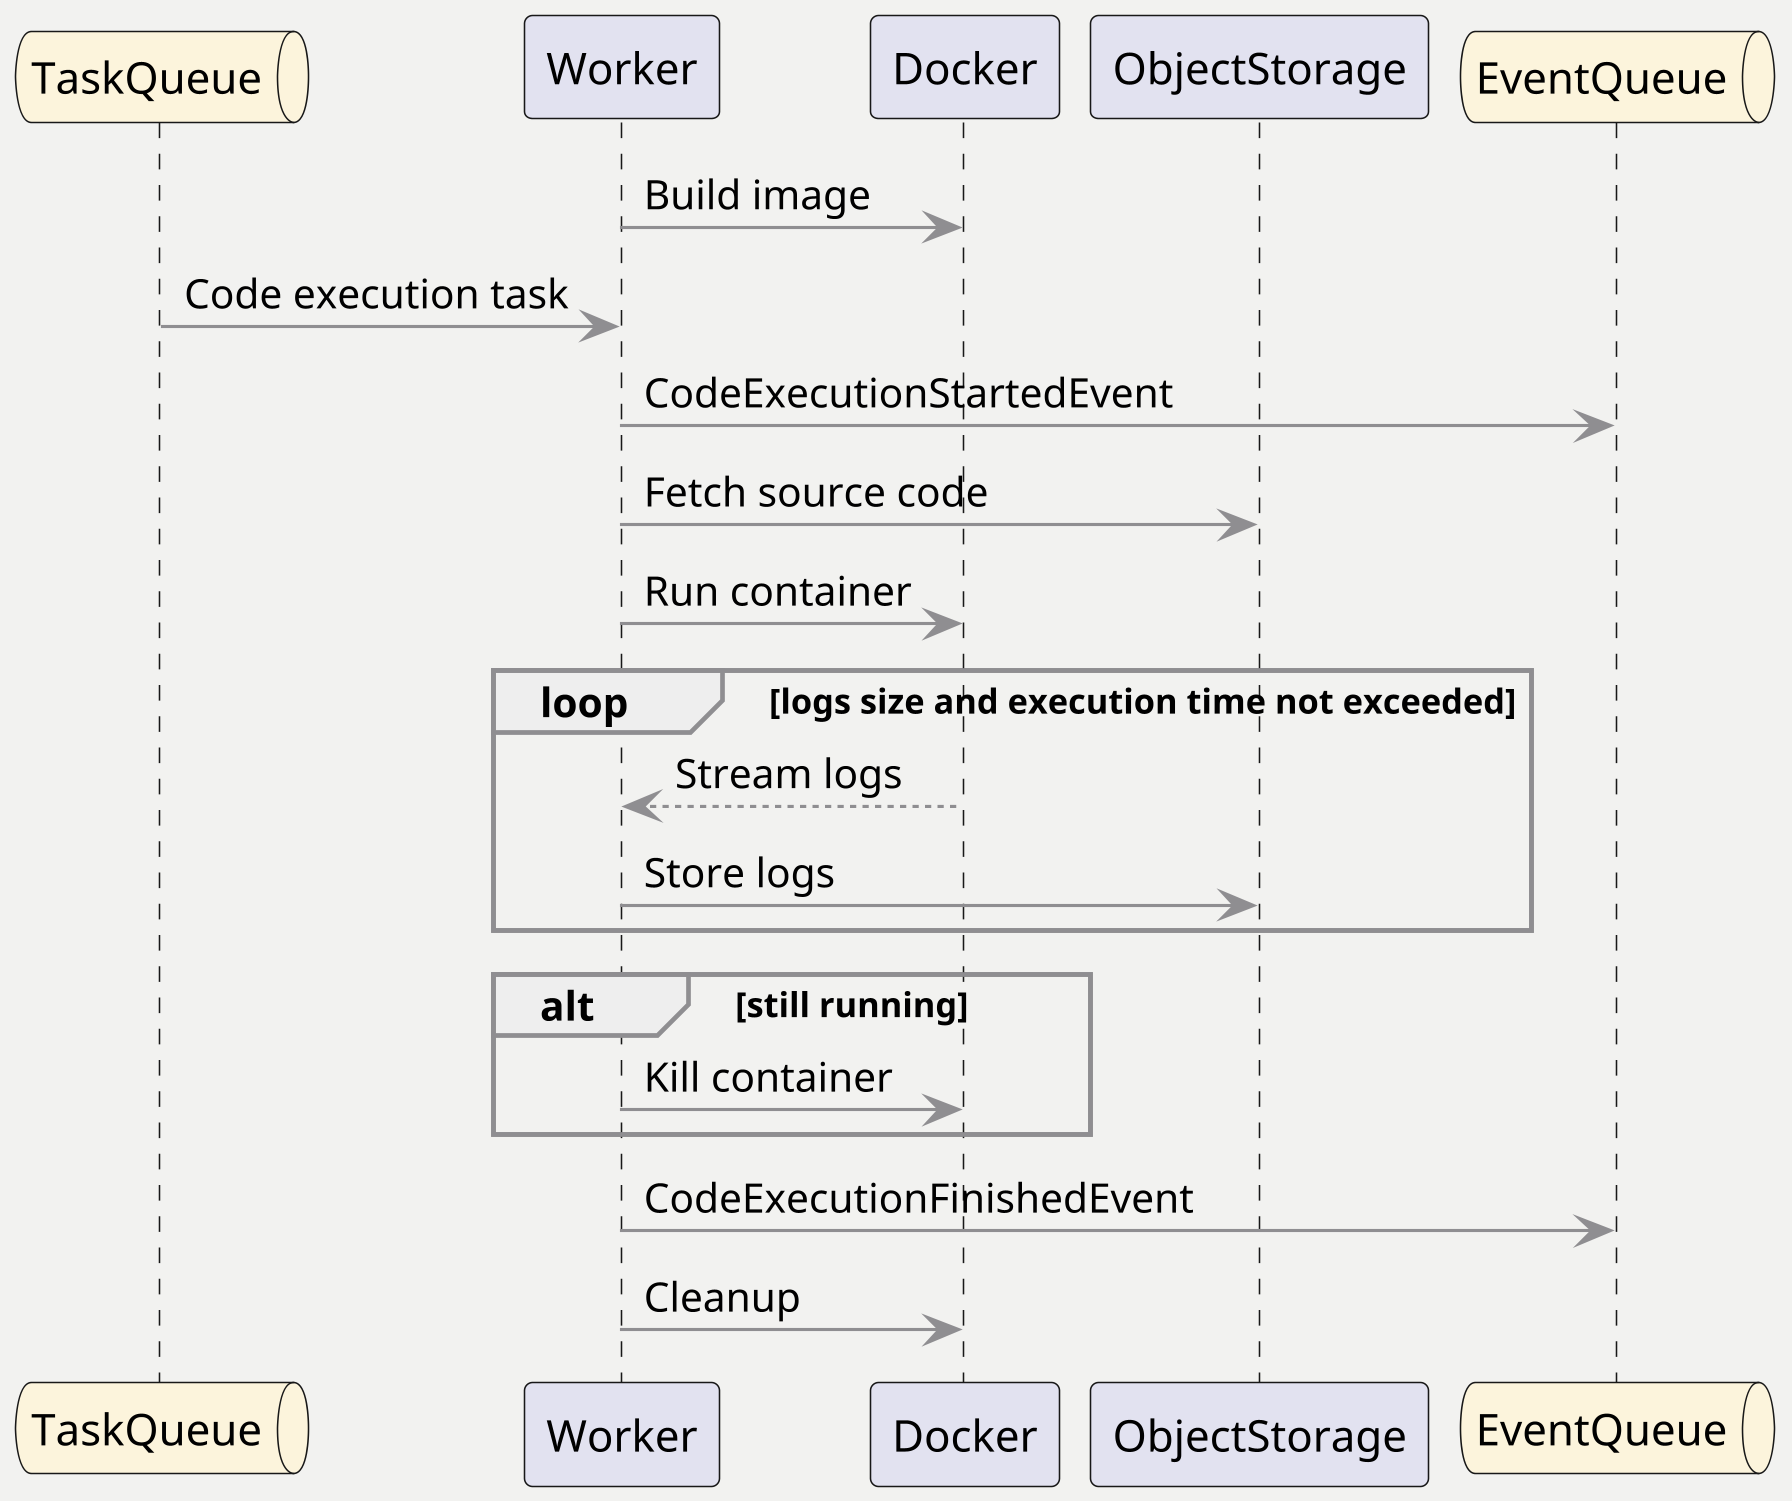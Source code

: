 @startuml

skinparam dpi 300

skinparam {
    BackgroundColor          #f2f2f0
    BorderColor              #8f8e91
    SequenceGroupBorderColor #8f8e91
    GroupBorderColor         #8f8e91
    PackageBorderColor       #8f8e91
    ArrowColor               #8f8e91
    PackageFontColor         #424242
}

skinparam queue {
    BackgroundColor #fcf4dc
}

queue       TaskQueue     as TaskQueue
participant Worker        as Worker
participant Docker        as Docker
participant ObjectStorage as ObjectStorage
queue       EventQueue    as EventQueue

Worker -> Docker : Build image
TaskQueue -> Worker : Code execution task
Worker -> EventQueue : CodeExecutionStartedEvent
Worker -> ObjectStorage : Fetch source code
Worker -> Docker : Run container
loop logs size and execution time not exceeded
    Worker <-- Docker : Stream logs
    Worker -> ObjectStorage : Store logs
end

alt still running
    Worker -> Docker : Kill container
end

Worker -> EventQueue : CodeExecutionFinishedEvent

Worker -> Docker : Cleanup

@enduml